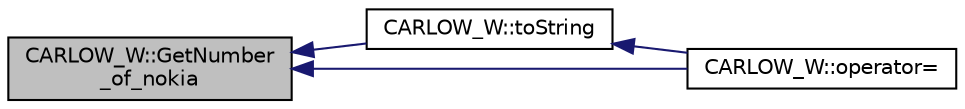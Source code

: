 digraph "CARLOW_W::GetNumber_of_nokia"
{
  edge [fontname="Helvetica",fontsize="10",labelfontname="Helvetica",labelfontsize="10"];
  node [fontname="Helvetica",fontsize="10",shape=record];
  rankdir="LR";
  Node1 [label="CARLOW_W::GetNumber\l_of_nokia",height=0.2,width=0.4,color="black", fillcolor="grey75", style="filled", fontcolor="black"];
  Node1 -> Node2 [dir="back",color="midnightblue",fontsize="10",style="solid"];
  Node2 [label="CARLOW_W::toString",height=0.2,width=0.4,color="black", fillcolor="white", style="filled",URL="$class_c_a_r_l_o_w___w.html#a79e683650f861b59752fb027a5f16e5a",tooltip="_cast, is use to cast bak the std::shared_ptr<OSTM> to the required type "];
  Node2 -> Node3 [dir="back",color="midnightblue",fontsize="10",style="solid"];
  Node3 [label="CARLOW_W::operator=",height=0.2,width=0.4,color="black", fillcolor="white", style="filled",URL="$class_c_a_r_l_o_w___w.html#a38c83795abf1751b3e122c74494f4586"];
  Node1 -> Node3 [dir="back",color="midnightblue",fontsize="10",style="solid"];
}
